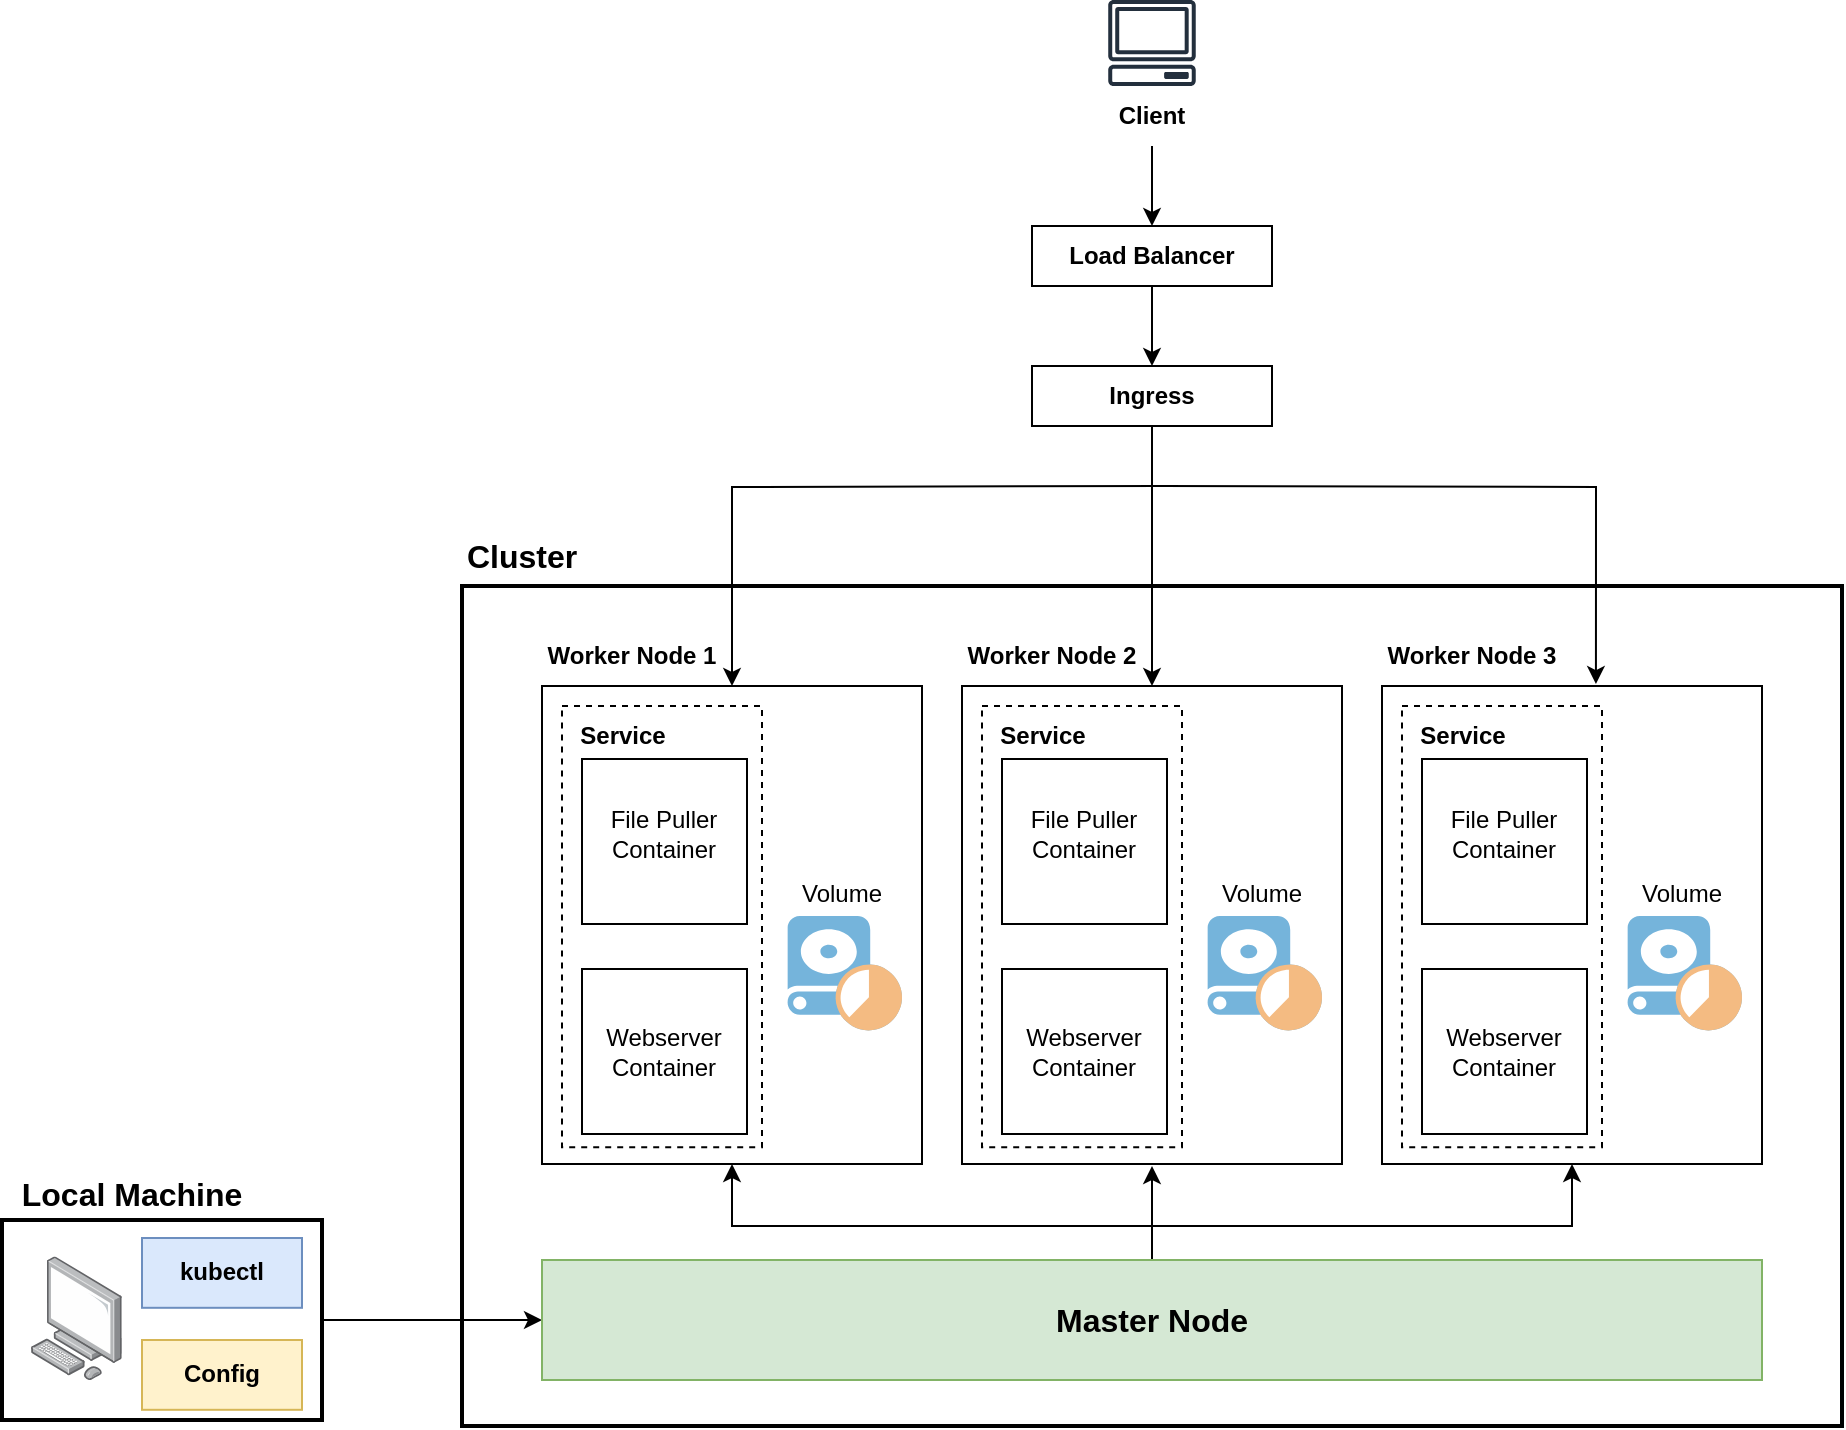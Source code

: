 <mxfile version="21.6.2" type="device">
  <diagram name="Página-1" id="aEZ3nWj6X002lkb3g2jM">
    <mxGraphModel dx="1434" dy="707" grid="1" gridSize="10" guides="1" tooltips="1" connect="1" arrows="1" fold="1" page="1" pageScale="1" pageWidth="1169" pageHeight="827" math="0" shadow="0">
      <root>
        <mxCell id="0" />
        <mxCell id="1" parent="0" />
        <mxCell id="JxzReIGNzYuF0FjpWkMe-160" value="" style="rounded=0;whiteSpace=wrap;html=1;strokeWidth=2;" vertex="1" parent="1">
          <mxGeometry x="270" y="310" width="690" height="420" as="geometry" />
        </mxCell>
        <mxCell id="JxzReIGNzYuF0FjpWkMe-71" style="edgeStyle=orthogonalEdgeStyle;rounded=0;orthogonalLoop=1;jettySize=auto;html=1;" edge="1" parent="1" source="JxzReIGNzYuF0FjpWkMe-67" target="JxzReIGNzYuF0FjpWkMe-38">
          <mxGeometry relative="1" as="geometry" />
        </mxCell>
        <mxCell id="JxzReIGNzYuF0FjpWkMe-26" value="&lt;b&gt;&lt;font style=&quot;font-size: 16px;&quot;&gt;Cluster&lt;/font&gt;&lt;/b&gt;" style="text;html=1;strokeColor=none;fillColor=none;align=center;verticalAlign=middle;whiteSpace=wrap;rounded=0;" vertex="1" parent="1">
          <mxGeometry x="270" y="280" width="60" height="30" as="geometry" />
        </mxCell>
        <mxCell id="JxzReIGNzYuF0FjpWkMe-93" style="edgeStyle=orthogonalEdgeStyle;rounded=0;orthogonalLoop=1;jettySize=auto;html=1;entryX=0.5;entryY=1;entryDx=0;entryDy=0;" edge="1" parent="1" source="JxzReIGNzYuF0FjpWkMe-38" target="JxzReIGNzYuF0FjpWkMe-2">
          <mxGeometry relative="1" as="geometry">
            <Array as="points">
              <mxPoint x="615" y="630" />
              <mxPoint x="405" y="630" />
            </Array>
          </mxGeometry>
        </mxCell>
        <mxCell id="JxzReIGNzYuF0FjpWkMe-94" style="edgeStyle=orthogonalEdgeStyle;rounded=0;orthogonalLoop=1;jettySize=auto;html=1;entryX=0.5;entryY=1;entryDx=0;entryDy=0;" edge="1" parent="1" source="JxzReIGNzYuF0FjpWkMe-38">
          <mxGeometry relative="1" as="geometry">
            <mxPoint x="615" y="600" as="targetPoint" />
          </mxGeometry>
        </mxCell>
        <mxCell id="JxzReIGNzYuF0FjpWkMe-144" style="edgeStyle=orthogonalEdgeStyle;rounded=0;orthogonalLoop=1;jettySize=auto;html=1;entryX=0.5;entryY=1;entryDx=0;entryDy=0;" edge="1" parent="1" source="JxzReIGNzYuF0FjpWkMe-38" target="JxzReIGNzYuF0FjpWkMe-133">
          <mxGeometry relative="1" as="geometry">
            <Array as="points">
              <mxPoint x="615" y="630" />
              <mxPoint x="825" y="630" />
            </Array>
          </mxGeometry>
        </mxCell>
        <mxCell id="JxzReIGNzYuF0FjpWkMe-38" value="" style="rounded=0;whiteSpace=wrap;html=1;fillColor=#d5e8d4;strokeColor=#82b366;" vertex="1" parent="1">
          <mxGeometry x="310" y="647" width="610" height="60" as="geometry" />
        </mxCell>
        <mxCell id="JxzReIGNzYuF0FjpWkMe-39" value="&lt;font style=&quot;font-size: 16px;&quot;&gt;&lt;b&gt;Master Node&lt;/b&gt;&lt;/font&gt;" style="text;html=1;strokeColor=none;fillColor=none;align=center;verticalAlign=middle;whiteSpace=wrap;rounded=1;sketch=1;curveFitting=1;jiggle=2;glass=0;shadow=0;hachureAngle=-41;" vertex="1" parent="1">
          <mxGeometry x="565" y="662" width="100" height="30" as="geometry" />
        </mxCell>
        <mxCell id="JxzReIGNzYuF0FjpWkMe-97" value="" style="group;strokeWidth=2;" vertex="1" connectable="0" parent="1">
          <mxGeometry x="40" y="599" width="160" height="128" as="geometry" />
        </mxCell>
        <mxCell id="JxzReIGNzYuF0FjpWkMe-36" value="&lt;b&gt;&lt;font style=&quot;font-size: 16px;&quot;&gt;Local Machine&lt;/font&gt;&lt;/b&gt;" style="text;html=1;strokeColor=none;fillColor=none;align=center;verticalAlign=middle;whiteSpace=wrap;rounded=1;sketch=1;curveFitting=1;jiggle=2;glass=0;shadow=0;hachureAngle=-41;" vertex="1" parent="JxzReIGNzYuF0FjpWkMe-97">
          <mxGeometry width="130" height="30" as="geometry" />
        </mxCell>
        <mxCell id="JxzReIGNzYuF0FjpWkMe-96" value="" style="group" vertex="1" connectable="0" parent="JxzReIGNzYuF0FjpWkMe-97">
          <mxGeometry y="28" width="160" height="100" as="geometry" />
        </mxCell>
        <mxCell id="JxzReIGNzYuF0FjpWkMe-67" value="" style="rounded=0;whiteSpace=wrap;html=1;strokeWidth=2;" vertex="1" parent="JxzReIGNzYuF0FjpWkMe-96">
          <mxGeometry width="160" height="100" as="geometry" />
        </mxCell>
        <mxCell id="JxzReIGNzYuF0FjpWkMe-72" value="" style="rounded=0;whiteSpace=wrap;html=1;fillColor=#fff2cc;strokeColor=#d6b656;" vertex="1" parent="JxzReIGNzYuF0FjpWkMe-96">
          <mxGeometry x="70" y="60" width="80" height="34.9" as="geometry" />
        </mxCell>
        <mxCell id="JxzReIGNzYuF0FjpWkMe-33" value="&lt;b&gt;Config&lt;/b&gt;" style="text;html=1;strokeColor=none;fillColor=none;align=center;verticalAlign=middle;whiteSpace=wrap;rounded=1;sketch=1;curveFitting=1;jiggle=2;glass=0;shadow=0;hachureAngle=-41;" vertex="1" parent="JxzReIGNzYuF0FjpWkMe-96">
          <mxGeometry x="80" y="62" width="60" height="30" as="geometry" />
        </mxCell>
        <mxCell id="JxzReIGNzYuF0FjpWkMe-69" value="" style="rounded=0;whiteSpace=wrap;html=1;fillColor=#dae8fc;strokeColor=#6c8ebf;" vertex="1" parent="JxzReIGNzYuF0FjpWkMe-96">
          <mxGeometry x="70" y="9" width="80" height="34.9" as="geometry" />
        </mxCell>
        <mxCell id="JxzReIGNzYuF0FjpWkMe-34" value="&lt;b&gt;kubectl&lt;/b&gt;" style="text;html=1;strokeColor=none;fillColor=none;align=center;verticalAlign=middle;whiteSpace=wrap;rounded=1;sketch=1;curveFitting=1;jiggle=2;glass=0;shadow=0;hachureAngle=-41;" vertex="1" parent="JxzReIGNzYuF0FjpWkMe-96">
          <mxGeometry x="80" y="11.45" width="60" height="30" as="geometry" />
        </mxCell>
        <mxCell id="JxzReIGNzYuF0FjpWkMe-66" value="" style="image;points=[];aspect=fixed;html=1;align=center;shadow=0;dashed=0;image=img/lib/allied_telesis/computer_and_terminals/Personal_Computer.svg;" vertex="1" parent="JxzReIGNzYuF0FjpWkMe-96">
          <mxGeometry x="14.4" y="18.2" width="45.6" height="61.8" as="geometry" />
        </mxCell>
        <mxCell id="JxzReIGNzYuF0FjpWkMe-112" value="" style="group" vertex="1" connectable="0" parent="1">
          <mxGeometry x="585" y="17" width="60" height="73" as="geometry" />
        </mxCell>
        <mxCell id="JxzReIGNzYuF0FjpWkMe-64" value="&lt;b&gt;Client&lt;/b&gt;" style="text;html=1;strokeColor=none;fillColor=none;align=center;verticalAlign=middle;whiteSpace=wrap;rounded=1;sketch=1;curveFitting=1;jiggle=2;glass=0;shadow=0;hachureAngle=-41;" vertex="1" parent="JxzReIGNzYuF0FjpWkMe-112">
          <mxGeometry y="43" width="60" height="30" as="geometry" />
        </mxCell>
        <mxCell id="JxzReIGNzYuF0FjpWkMe-98" value="" style="sketch=0;outlineConnect=0;fontColor=#232F3E;gradientColor=none;fillColor=#232F3D;strokeColor=none;dashed=0;verticalLabelPosition=bottom;verticalAlign=top;align=center;html=1;fontSize=12;fontStyle=0;aspect=fixed;pointerEvents=1;shape=mxgraph.aws4.client;" vertex="1" parent="JxzReIGNzYuF0FjpWkMe-112">
          <mxGeometry x="7.93" width="44.13" height="43" as="geometry" />
        </mxCell>
        <mxCell id="JxzReIGNzYuF0FjpWkMe-8" value="&lt;b&gt;Worker Node 1&lt;/b&gt;" style="text;html=1;strokeColor=none;fillColor=none;align=center;verticalAlign=middle;whiteSpace=wrap;rounded=1;sketch=1;curveFitting=1;jiggle=2;glass=0;shadow=0;hachureAngle=-41;" vertex="1" parent="1">
          <mxGeometry x="310" y="330" width="90" height="30" as="geometry" />
        </mxCell>
        <mxCell id="JxzReIGNzYuF0FjpWkMe-120" value="" style="group;fillColor=#d5e8d4;strokeColor=#82b366;" vertex="1" connectable="0" parent="1">
          <mxGeometry x="310" y="360" width="190" height="239" as="geometry" />
        </mxCell>
        <mxCell id="JxzReIGNzYuF0FjpWkMe-2" value="" style="rounded=0;whiteSpace=wrap;html=1;glass=0;shadow=0;hachureAngle=-41;container=0;" vertex="1" parent="JxzReIGNzYuF0FjpWkMe-120">
          <mxGeometry width="190" height="239" as="geometry" />
        </mxCell>
        <mxCell id="JxzReIGNzYuF0FjpWkMe-102" value="" style="rounded=0;whiteSpace=wrap;html=1;dashed=1;" vertex="1" parent="JxzReIGNzYuF0FjpWkMe-120">
          <mxGeometry x="10" y="10" width="100" height="220.6" as="geometry" />
        </mxCell>
        <mxCell id="JxzReIGNzYuF0FjpWkMe-3" value="" style="whiteSpace=wrap;html=1;aspect=fixed;rounded=0;glass=0;shadow=0;hachureAngle=-41;" vertex="1" parent="JxzReIGNzYuF0FjpWkMe-120">
          <mxGeometry x="20" y="36.5" width="82.5" height="82.5" as="geometry" />
        </mxCell>
        <mxCell id="JxzReIGNzYuF0FjpWkMe-4" value="" style="whiteSpace=wrap;html=1;aspect=fixed;rounded=0;glass=0;shadow=0;hachureAngle=-41;" vertex="1" parent="JxzReIGNzYuF0FjpWkMe-120">
          <mxGeometry x="20" y="141.5" width="82.5" height="82.5" as="geometry" />
        </mxCell>
        <mxCell id="JxzReIGNzYuF0FjpWkMe-6" value="File Puller&lt;br&gt;Container" style="text;html=1;strokeColor=none;fillColor=none;align=center;verticalAlign=middle;whiteSpace=wrap;rounded=1;sketch=1;curveFitting=1;jiggle=2;glass=0;shadow=0;hachureAngle=-41;" vertex="1" parent="JxzReIGNzYuF0FjpWkMe-120">
          <mxGeometry x="31.25" y="59" width="60" height="30" as="geometry" />
        </mxCell>
        <mxCell id="JxzReIGNzYuF0FjpWkMe-7" value="Webserver&lt;br&gt;Container" style="text;html=1;strokeColor=none;fillColor=none;align=center;verticalAlign=middle;whiteSpace=wrap;rounded=1;sketch=1;curveFitting=1;jiggle=2;glass=0;shadow=0;hachureAngle=-41;" vertex="1" parent="JxzReIGNzYuF0FjpWkMe-120">
          <mxGeometry x="31.25" y="167.75" width="60" height="30" as="geometry" />
        </mxCell>
        <mxCell id="JxzReIGNzYuF0FjpWkMe-73" value="" style="group" vertex="1" connectable="0" parent="JxzReIGNzYuF0FjpWkMe-120">
          <mxGeometry x="120" y="89" width="60" height="83.2" as="geometry" />
        </mxCell>
        <mxCell id="JxzReIGNzYuF0FjpWkMe-27" value="" style="shadow=0;dashed=0;html=1;strokeColor=none;fillColor=#75B4DB;labelPosition=center;verticalLabelPosition=bottom;verticalAlign=top;align=center;outlineConnect=0;shape=mxgraph.veeam.volume_shadow_copy;" vertex="1" parent="JxzReIGNzYuF0FjpWkMe-73">
          <mxGeometry x="2.8" y="26" width="57.2" height="57.2" as="geometry" />
        </mxCell>
        <mxCell id="JxzReIGNzYuF0FjpWkMe-30" value="Volume" style="text;html=1;strokeColor=none;fillColor=none;align=center;verticalAlign=middle;whiteSpace=wrap;rounded=1;sketch=1;curveFitting=1;jiggle=2;glass=0;shadow=0;hachureAngle=-41;" vertex="1" parent="JxzReIGNzYuF0FjpWkMe-73">
          <mxGeometry width="60" height="30" as="geometry" />
        </mxCell>
        <mxCell id="JxzReIGNzYuF0FjpWkMe-106" value="&lt;b&gt;Service&lt;/b&gt;" style="text;html=1;strokeColor=none;fillColor=none;align=center;verticalAlign=middle;whiteSpace=wrap;rounded=1;sketch=1;curveFitting=1;jiggle=2;glass=0;shadow=0;hachureAngle=-41;" vertex="1" parent="JxzReIGNzYuF0FjpWkMe-120">
          <mxGeometry x="10" y="10" width="61.25" height="30" as="geometry" />
        </mxCell>
        <mxCell id="JxzReIGNzYuF0FjpWkMe-121" value="" style="group" vertex="1" connectable="0" parent="1">
          <mxGeometry x="520" y="360" width="190" height="239" as="geometry" />
        </mxCell>
        <mxCell id="JxzReIGNzYuF0FjpWkMe-122" value="" style="rounded=0;whiteSpace=wrap;html=1;glass=0;shadow=0;hachureAngle=-41;container=0;" vertex="1" parent="JxzReIGNzYuF0FjpWkMe-121">
          <mxGeometry width="190" height="239" as="geometry" />
        </mxCell>
        <mxCell id="JxzReIGNzYuF0FjpWkMe-123" value="" style="rounded=0;whiteSpace=wrap;html=1;dashed=1;" vertex="1" parent="JxzReIGNzYuF0FjpWkMe-121">
          <mxGeometry x="10" y="10" width="100" height="220.6" as="geometry" />
        </mxCell>
        <mxCell id="JxzReIGNzYuF0FjpWkMe-124" value="" style="whiteSpace=wrap;html=1;aspect=fixed;rounded=0;glass=0;shadow=0;hachureAngle=-41;" vertex="1" parent="JxzReIGNzYuF0FjpWkMe-121">
          <mxGeometry x="20" y="36.5" width="82.5" height="82.5" as="geometry" />
        </mxCell>
        <mxCell id="JxzReIGNzYuF0FjpWkMe-125" value="" style="whiteSpace=wrap;html=1;aspect=fixed;rounded=0;glass=0;shadow=0;hachureAngle=-41;" vertex="1" parent="JxzReIGNzYuF0FjpWkMe-121">
          <mxGeometry x="20" y="141.5" width="82.5" height="82.5" as="geometry" />
        </mxCell>
        <mxCell id="JxzReIGNzYuF0FjpWkMe-126" value="File Puller&lt;br&gt;Container" style="text;html=1;strokeColor=none;fillColor=none;align=center;verticalAlign=middle;whiteSpace=wrap;rounded=1;sketch=1;curveFitting=1;jiggle=2;glass=0;shadow=0;hachureAngle=-41;" vertex="1" parent="JxzReIGNzYuF0FjpWkMe-121">
          <mxGeometry x="31.25" y="59" width="60" height="30" as="geometry" />
        </mxCell>
        <mxCell id="JxzReIGNzYuF0FjpWkMe-127" value="Webserver&lt;br&gt;Container" style="text;html=1;strokeColor=none;fillColor=none;align=center;verticalAlign=middle;whiteSpace=wrap;rounded=1;sketch=1;curveFitting=1;jiggle=2;glass=0;shadow=0;hachureAngle=-41;" vertex="1" parent="JxzReIGNzYuF0FjpWkMe-121">
          <mxGeometry x="31.25" y="167.75" width="60" height="30" as="geometry" />
        </mxCell>
        <mxCell id="JxzReIGNzYuF0FjpWkMe-128" value="" style="group" vertex="1" connectable="0" parent="JxzReIGNzYuF0FjpWkMe-121">
          <mxGeometry x="120" y="89" width="60" height="83.2" as="geometry" />
        </mxCell>
        <mxCell id="JxzReIGNzYuF0FjpWkMe-129" value="" style="shadow=0;dashed=0;html=1;strokeColor=none;fillColor=#75B4DB;labelPosition=center;verticalLabelPosition=bottom;verticalAlign=top;align=center;outlineConnect=0;shape=mxgraph.veeam.volume_shadow_copy;" vertex="1" parent="JxzReIGNzYuF0FjpWkMe-128">
          <mxGeometry x="2.8" y="26" width="57.2" height="57.2" as="geometry" />
        </mxCell>
        <mxCell id="JxzReIGNzYuF0FjpWkMe-130" value="Volume" style="text;html=1;strokeColor=none;fillColor=none;align=center;verticalAlign=middle;whiteSpace=wrap;rounded=1;sketch=1;curveFitting=1;jiggle=2;glass=0;shadow=0;hachureAngle=-41;" vertex="1" parent="JxzReIGNzYuF0FjpWkMe-128">
          <mxGeometry width="60" height="30" as="geometry" />
        </mxCell>
        <mxCell id="JxzReIGNzYuF0FjpWkMe-131" value="&lt;b&gt;Service&lt;/b&gt;" style="text;html=1;strokeColor=none;fillColor=none;align=center;verticalAlign=middle;whiteSpace=wrap;rounded=1;sketch=1;curveFitting=1;jiggle=2;glass=0;shadow=0;hachureAngle=-41;" vertex="1" parent="JxzReIGNzYuF0FjpWkMe-121">
          <mxGeometry x="10" y="10" width="61.25" height="30" as="geometry" />
        </mxCell>
        <mxCell id="JxzReIGNzYuF0FjpWkMe-132" value="" style="group;fillColor=#fff2cc;strokeColor=#d6b656;" vertex="1" connectable="0" parent="1">
          <mxGeometry x="730" y="360" width="190" height="239" as="geometry" />
        </mxCell>
        <mxCell id="JxzReIGNzYuF0FjpWkMe-133" value="" style="rounded=0;whiteSpace=wrap;html=1;glass=0;shadow=0;hachureAngle=-41;container=0;" vertex="1" parent="JxzReIGNzYuF0FjpWkMe-132">
          <mxGeometry width="190" height="239" as="geometry" />
        </mxCell>
        <mxCell id="JxzReIGNzYuF0FjpWkMe-134" value="" style="rounded=0;whiteSpace=wrap;html=1;dashed=1;" vertex="1" parent="JxzReIGNzYuF0FjpWkMe-132">
          <mxGeometry x="10" y="10" width="100" height="220.6" as="geometry" />
        </mxCell>
        <mxCell id="JxzReIGNzYuF0FjpWkMe-135" value="" style="whiteSpace=wrap;html=1;aspect=fixed;rounded=0;glass=0;shadow=0;hachureAngle=-41;" vertex="1" parent="JxzReIGNzYuF0FjpWkMe-132">
          <mxGeometry x="20" y="36.5" width="82.5" height="82.5" as="geometry" />
        </mxCell>
        <mxCell id="JxzReIGNzYuF0FjpWkMe-136" value="" style="whiteSpace=wrap;html=1;aspect=fixed;rounded=0;glass=0;shadow=0;hachureAngle=-41;" vertex="1" parent="JxzReIGNzYuF0FjpWkMe-132">
          <mxGeometry x="20" y="141.5" width="82.5" height="82.5" as="geometry" />
        </mxCell>
        <mxCell id="JxzReIGNzYuF0FjpWkMe-137" value="File Puller&lt;br&gt;Container" style="text;html=1;strokeColor=none;fillColor=none;align=center;verticalAlign=middle;whiteSpace=wrap;rounded=1;sketch=1;curveFitting=1;jiggle=2;glass=0;shadow=0;hachureAngle=-41;" vertex="1" parent="JxzReIGNzYuF0FjpWkMe-132">
          <mxGeometry x="31.25" y="59" width="60" height="30" as="geometry" />
        </mxCell>
        <mxCell id="JxzReIGNzYuF0FjpWkMe-138" value="Webserver&lt;br&gt;Container" style="text;html=1;strokeColor=none;fillColor=none;align=center;verticalAlign=middle;whiteSpace=wrap;rounded=1;sketch=1;curveFitting=1;jiggle=2;glass=0;shadow=0;hachureAngle=-41;" vertex="1" parent="JxzReIGNzYuF0FjpWkMe-132">
          <mxGeometry x="31.25" y="167.75" width="60" height="30" as="geometry" />
        </mxCell>
        <mxCell id="JxzReIGNzYuF0FjpWkMe-139" value="" style="group" vertex="1" connectable="0" parent="JxzReIGNzYuF0FjpWkMe-132">
          <mxGeometry x="120" y="89" width="60" height="83.2" as="geometry" />
        </mxCell>
        <mxCell id="JxzReIGNzYuF0FjpWkMe-140" value="" style="shadow=0;dashed=0;html=1;strokeColor=none;fillColor=#75B4DB;labelPosition=center;verticalLabelPosition=bottom;verticalAlign=top;align=center;outlineConnect=0;shape=mxgraph.veeam.volume_shadow_copy;" vertex="1" parent="JxzReIGNzYuF0FjpWkMe-139">
          <mxGeometry x="2.8" y="26" width="57.2" height="57.2" as="geometry" />
        </mxCell>
        <mxCell id="JxzReIGNzYuF0FjpWkMe-141" value="Volume" style="text;html=1;strokeColor=none;fillColor=none;align=center;verticalAlign=middle;whiteSpace=wrap;rounded=1;sketch=1;curveFitting=1;jiggle=2;glass=0;shadow=0;hachureAngle=-41;" vertex="1" parent="JxzReIGNzYuF0FjpWkMe-139">
          <mxGeometry width="60" height="30" as="geometry" />
        </mxCell>
        <mxCell id="JxzReIGNzYuF0FjpWkMe-142" value="&lt;b&gt;Service&lt;/b&gt;" style="text;html=1;strokeColor=none;fillColor=none;align=center;verticalAlign=middle;whiteSpace=wrap;rounded=1;sketch=1;curveFitting=1;jiggle=2;glass=0;shadow=0;hachureAngle=-41;" vertex="1" parent="JxzReIGNzYuF0FjpWkMe-132">
          <mxGeometry x="10" y="10" width="61.25" height="30" as="geometry" />
        </mxCell>
        <mxCell id="JxzReIGNzYuF0FjpWkMe-145" value="&lt;b&gt;Worker Node 2&lt;/b&gt;" style="text;html=1;strokeColor=none;fillColor=none;align=center;verticalAlign=middle;whiteSpace=wrap;rounded=1;sketch=1;curveFitting=1;jiggle=2;glass=0;shadow=0;hachureAngle=-41;" vertex="1" parent="1">
          <mxGeometry x="520" y="330" width="90" height="30" as="geometry" />
        </mxCell>
        <mxCell id="JxzReIGNzYuF0FjpWkMe-146" value="&lt;b&gt;Worker Node 3&lt;/b&gt;" style="text;html=1;strokeColor=none;fillColor=none;align=center;verticalAlign=middle;whiteSpace=wrap;rounded=1;sketch=1;curveFitting=1;jiggle=2;glass=0;shadow=0;hachureAngle=-41;" vertex="1" parent="1">
          <mxGeometry x="730" y="330" width="90" height="30" as="geometry" />
        </mxCell>
        <mxCell id="JxzReIGNzYuF0FjpWkMe-147" value="" style="group" vertex="1" connectable="0" parent="1">
          <mxGeometry x="560" y="130" width="120" height="30" as="geometry" />
        </mxCell>
        <mxCell id="JxzReIGNzYuF0FjpWkMe-63" value="" style="rounded=0;whiteSpace=wrap;html=1;" vertex="1" parent="JxzReIGNzYuF0FjpWkMe-147">
          <mxGeometry x="-5" width="120" height="30" as="geometry" />
        </mxCell>
        <mxCell id="JxzReIGNzYuF0FjpWkMe-65" value="&lt;b&gt;Load Balancer&lt;/b&gt;" style="text;html=1;strokeColor=none;fillColor=none;align=center;verticalAlign=middle;whiteSpace=wrap;rounded=1;sketch=1;curveFitting=1;jiggle=2;glass=0;shadow=0;hachureAngle=-41;" vertex="1" parent="JxzReIGNzYuF0FjpWkMe-147">
          <mxGeometry x="10" width="90" height="30" as="geometry" />
        </mxCell>
        <mxCell id="JxzReIGNzYuF0FjpWkMe-148" value="" style="group" vertex="1" connectable="0" parent="1">
          <mxGeometry x="555" y="200" width="120" height="30" as="geometry" />
        </mxCell>
        <mxCell id="JxzReIGNzYuF0FjpWkMe-149" value="" style="rounded=0;whiteSpace=wrap;html=1;" vertex="1" parent="JxzReIGNzYuF0FjpWkMe-148">
          <mxGeometry width="120" height="30" as="geometry" />
        </mxCell>
        <mxCell id="JxzReIGNzYuF0FjpWkMe-150" value="&lt;b&gt;Ingress&lt;/b&gt;" style="text;html=1;strokeColor=none;fillColor=none;align=center;verticalAlign=middle;whiteSpace=wrap;rounded=1;sketch=1;curveFitting=1;jiggle=2;glass=0;shadow=0;hachureAngle=-41;" vertex="1" parent="JxzReIGNzYuF0FjpWkMe-148">
          <mxGeometry x="15" width="90" height="30" as="geometry" />
        </mxCell>
        <mxCell id="JxzReIGNzYuF0FjpWkMe-151" style="edgeStyle=orthogonalEdgeStyle;rounded=0;orthogonalLoop=1;jettySize=auto;html=1;entryX=0.5;entryY=0;entryDx=0;entryDy=0;" edge="1" parent="1" target="JxzReIGNzYuF0FjpWkMe-2">
          <mxGeometry relative="1" as="geometry">
            <mxPoint x="620" y="260" as="sourcePoint" />
          </mxGeometry>
        </mxCell>
        <mxCell id="JxzReIGNzYuF0FjpWkMe-152" style="edgeStyle=orthogonalEdgeStyle;rounded=0;orthogonalLoop=1;jettySize=auto;html=1;entryX=0.5;entryY=0;entryDx=0;entryDy=0;" edge="1" parent="1" source="JxzReIGNzYuF0FjpWkMe-150" target="JxzReIGNzYuF0FjpWkMe-122">
          <mxGeometry relative="1" as="geometry" />
        </mxCell>
        <mxCell id="JxzReIGNzYuF0FjpWkMe-153" style="edgeStyle=orthogonalEdgeStyle;rounded=0;orthogonalLoop=1;jettySize=auto;html=1;entryX=0.563;entryY=-0.004;entryDx=0;entryDy=0;entryPerimeter=0;" edge="1" parent="1" target="JxzReIGNzYuF0FjpWkMe-133">
          <mxGeometry relative="1" as="geometry">
            <mxPoint x="620" y="260" as="sourcePoint" />
          </mxGeometry>
        </mxCell>
        <mxCell id="JxzReIGNzYuF0FjpWkMe-156" style="edgeStyle=orthogonalEdgeStyle;rounded=0;orthogonalLoop=1;jettySize=auto;html=1;entryX=0.5;entryY=0;entryDx=0;entryDy=0;" edge="1" parent="1" source="JxzReIGNzYuF0FjpWkMe-65" target="JxzReIGNzYuF0FjpWkMe-150">
          <mxGeometry relative="1" as="geometry" />
        </mxCell>
        <mxCell id="JxzReIGNzYuF0FjpWkMe-157" style="edgeStyle=orthogonalEdgeStyle;rounded=0;orthogonalLoop=1;jettySize=auto;html=1;entryX=0.5;entryY=0;entryDx=0;entryDy=0;" edge="1" parent="1" source="JxzReIGNzYuF0FjpWkMe-64" target="JxzReIGNzYuF0FjpWkMe-65">
          <mxGeometry relative="1" as="geometry" />
        </mxCell>
      </root>
    </mxGraphModel>
  </diagram>
</mxfile>
